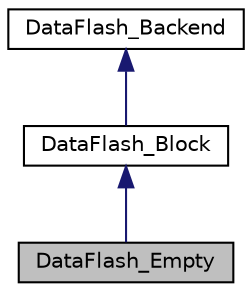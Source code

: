 digraph "DataFlash_Empty"
{
 // INTERACTIVE_SVG=YES
  edge [fontname="Helvetica",fontsize="10",labelfontname="Helvetica",labelfontsize="10"];
  node [fontname="Helvetica",fontsize="10",shape=record];
  Node1 [label="DataFlash_Empty",height=0.2,width=0.4,color="black", fillcolor="grey75", style="filled", fontcolor="black"];
  Node2 -> Node1 [dir="back",color="midnightblue",fontsize="10",style="solid",fontname="Helvetica"];
  Node2 [label="DataFlash_Block",height=0.2,width=0.4,color="black", fillcolor="white", style="filled",URL="$classDataFlash__Block.html",tooltip="-*- tab-width: 4; Mode: C++; c-basic-offset: 4; indent-tabs-mode: nil -*- "];
  Node3 -> Node2 [dir="back",color="midnightblue",fontsize="10",style="solid",fontname="Helvetica"];
  Node3 [label="DataFlash_Backend",height=0.2,width=0.4,color="black", fillcolor="white", style="filled",URL="$classDataFlash__Backend.html"];
}
